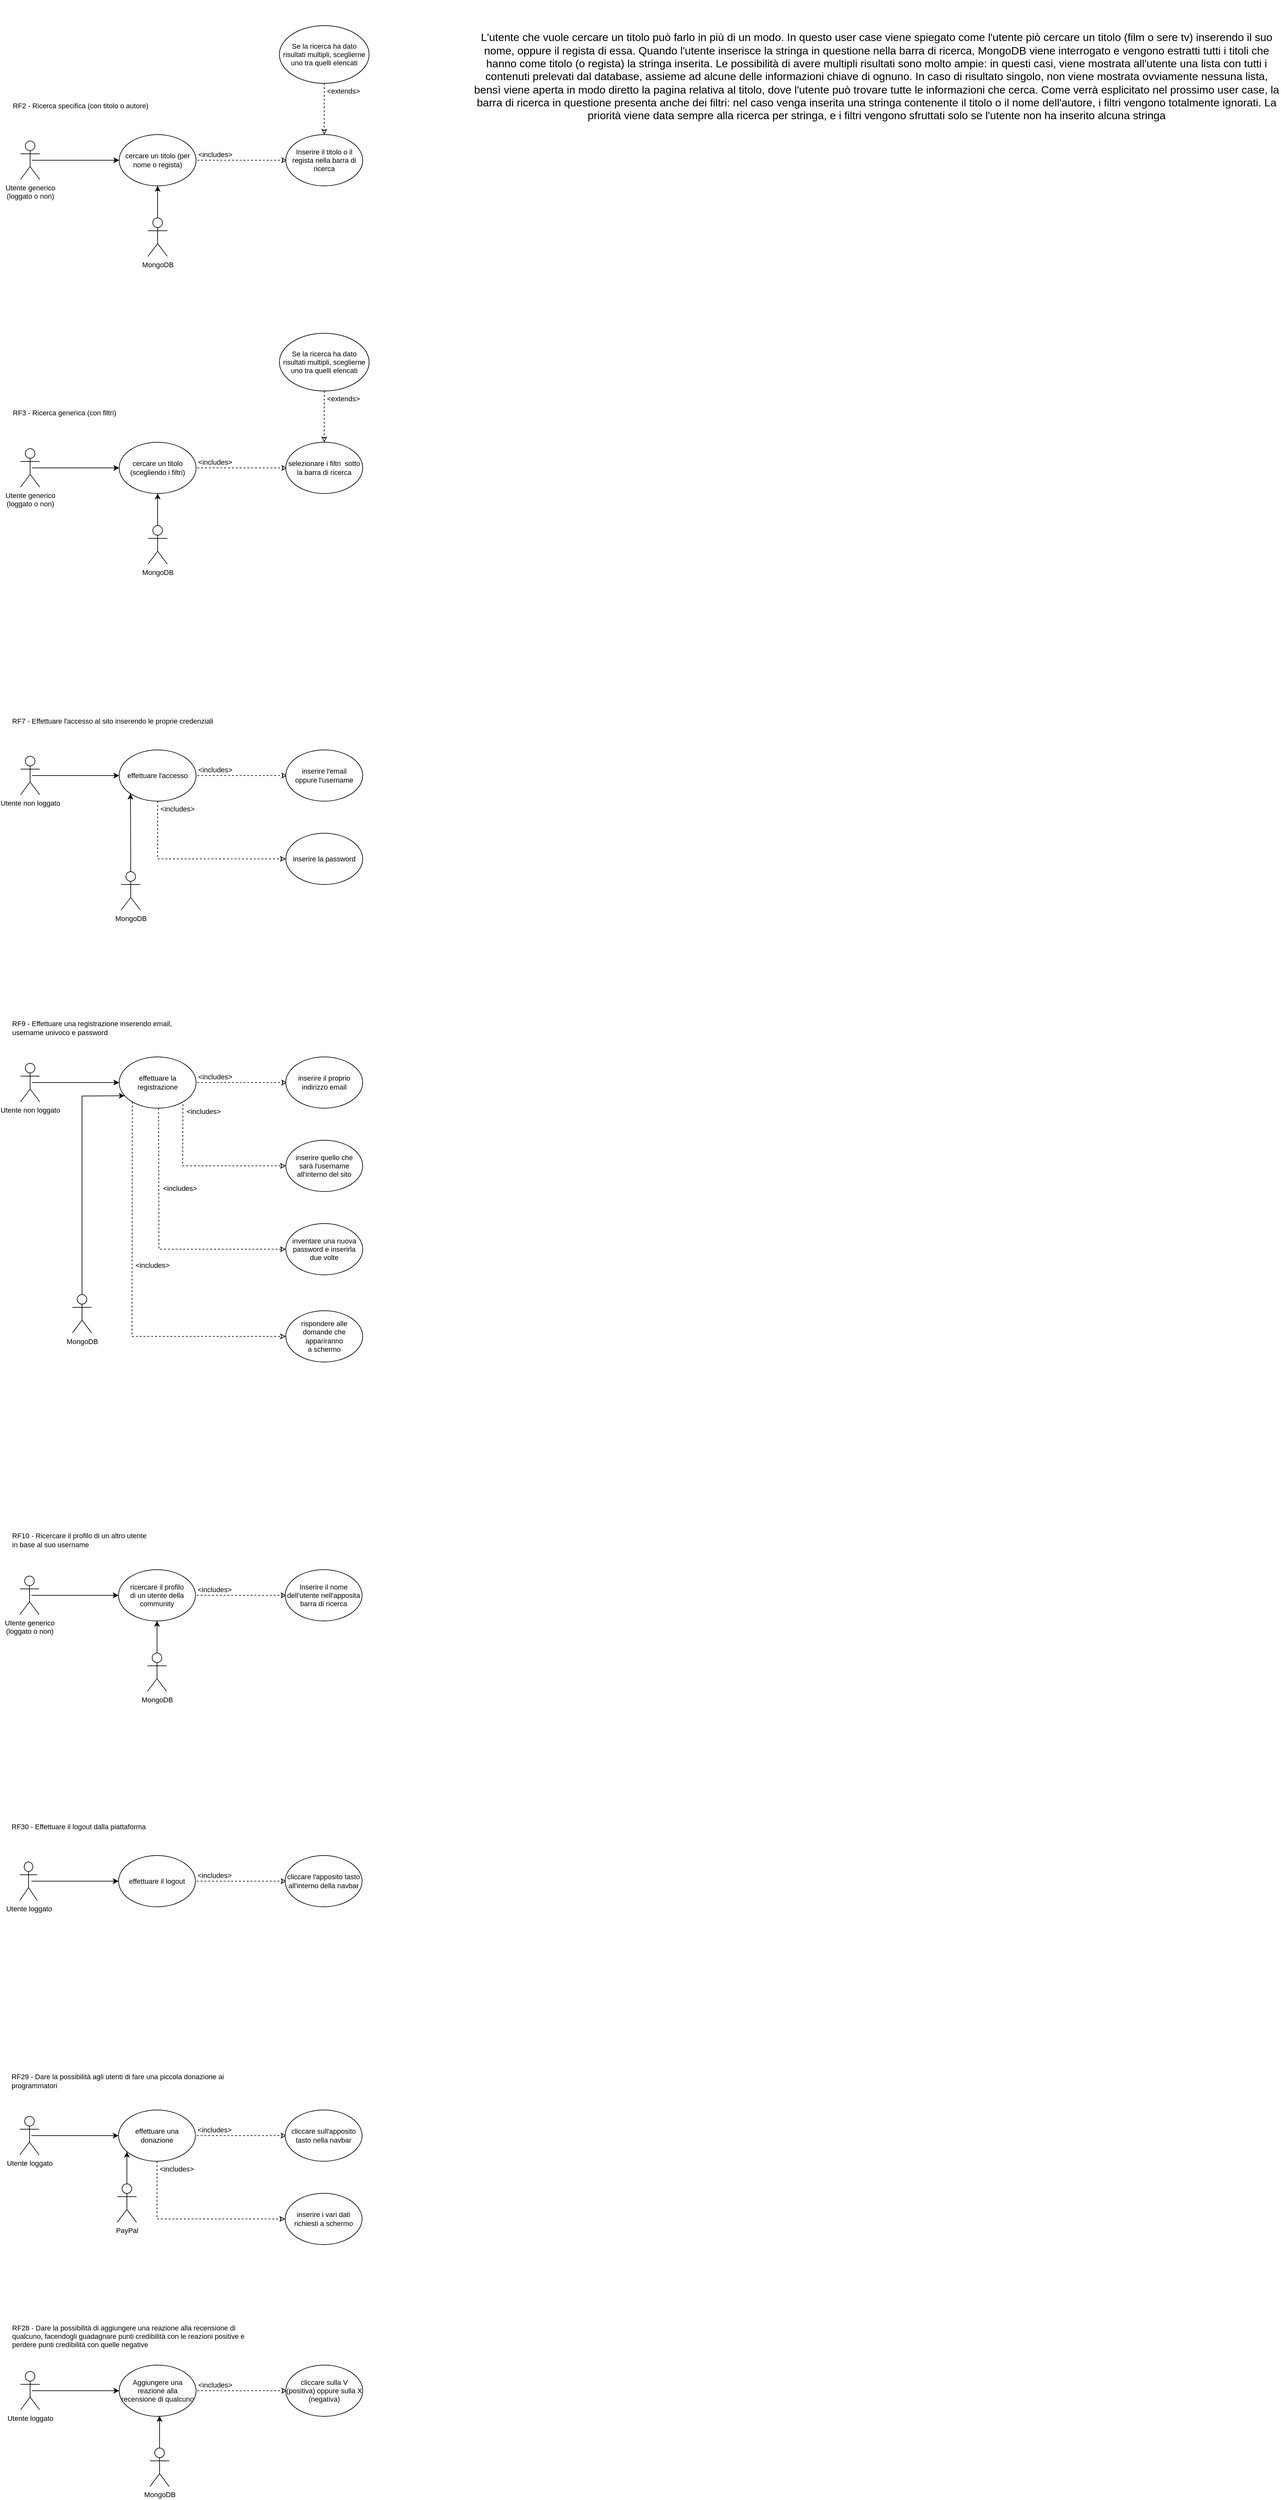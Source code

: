 <mxfile version="20.5.3" type="github">
  <diagram id="BzaeHkW2IxcMUpIrxkIE" name="Pagina-1">
    <mxGraphModel dx="3393" dy="1474" grid="1" gridSize="10" guides="1" tooltips="1" connect="1" arrows="1" fold="1" page="1" pageScale="1" pageWidth="827" pageHeight="1169" math="0" shadow="0">
      <root>
        <mxCell id="0" />
        <mxCell id="1" parent="0" />
        <mxCell id="rFBbNZWab7Lw2liJQ4J3-1" value="Utente generico&lt;br&gt;(loggato o non)" style="shape=umlActor;verticalLabelPosition=bottom;verticalAlign=top;html=1;outlineConnect=0;fontSize=11;" parent="1" vertex="1">
          <mxGeometry x="-666" y="280" width="30" height="60" as="geometry" />
        </mxCell>
        <mxCell id="rFBbNZWab7Lw2liJQ4J3-2" value="RF2 - Ricerca specifica (con titolo o autore)" style="text;html=1;strokeColor=none;fillColor=none;align=left;verticalAlign=middle;whiteSpace=wrap;rounded=0;fontSize=11;" parent="1" vertex="1">
          <mxGeometry x="-680" y="210" width="280" height="30" as="geometry" />
        </mxCell>
        <mxCell id="rFBbNZWab7Lw2liJQ4J3-3" value="cercare un titolo (per nome o regista)" style="ellipse;whiteSpace=wrap;html=1;fontSize=11;" parent="1" vertex="1">
          <mxGeometry x="-512" y="270" width="120" height="80" as="geometry" />
        </mxCell>
        <mxCell id="rFBbNZWab7Lw2liJQ4J3-4" value="" style="endArrow=classic;dashed=1;html=1;rounded=0;fontSize=11;endFill=0;exitX=0.5;exitY=0.5;exitDx=0;exitDy=0;exitPerimeter=0;" parent="1" edge="1">
          <mxGeometry width="50" height="50" relative="1" as="geometry">
            <mxPoint x="-390" y="310" as="sourcePoint" />
            <mxPoint x="-250" y="310" as="targetPoint" />
          </mxGeometry>
        </mxCell>
        <mxCell id="rFBbNZWab7Lw2liJQ4J3-5" value="" style="endArrow=classic;html=1;rounded=0;fontSize=11;entryX=0;entryY=0.5;entryDx=0;entryDy=0;" parent="1" target="rFBbNZWab7Lw2liJQ4J3-3" edge="1">
          <mxGeometry width="50" height="50" relative="1" as="geometry">
            <mxPoint x="-648" y="310" as="sourcePoint" />
            <mxPoint x="-528" y="310" as="targetPoint" />
          </mxGeometry>
        </mxCell>
        <mxCell id="rFBbNZWab7Lw2liJQ4J3-6" value="&amp;lt;includes&amp;gt;" style="text;html=1;strokeColor=none;fillColor=none;align=center;verticalAlign=middle;whiteSpace=wrap;rounded=0;fontSize=11;" parent="1" vertex="1">
          <mxGeometry x="-392" y="286" width="60" height="30" as="geometry" />
        </mxCell>
        <mxCell id="rFBbNZWab7Lw2liJQ4J3-7" value="Inserire il titolo o il regista nella barra di ricerca" style="ellipse;whiteSpace=wrap;html=1;fontSize=11;" parent="1" vertex="1">
          <mxGeometry x="-252" y="270" width="120" height="80" as="geometry" />
        </mxCell>
        <mxCell id="rFBbNZWab7Lw2liJQ4J3-8" value="Utente generico&lt;br&gt;(loggato o non)" style="shape=umlActor;verticalLabelPosition=bottom;verticalAlign=top;html=1;outlineConnect=0;fontSize=11;" parent="1" vertex="1">
          <mxGeometry x="-666" y="760" width="30" height="60" as="geometry" />
        </mxCell>
        <mxCell id="rFBbNZWab7Lw2liJQ4J3-9" value="RF3 - Ricerca generica (con filtri)" style="text;html=1;strokeColor=none;fillColor=none;align=left;verticalAlign=middle;whiteSpace=wrap;rounded=0;fontSize=11;" parent="1" vertex="1">
          <mxGeometry x="-680" y="689" width="280" height="30" as="geometry" />
        </mxCell>
        <mxCell id="rFBbNZWab7Lw2liJQ4J3-10" value="cercare un titolo&lt;br&gt;(scegliendo i filtri)" style="ellipse;whiteSpace=wrap;html=1;fontSize=11;" parent="1" vertex="1">
          <mxGeometry x="-512" y="750" width="120" height="80" as="geometry" />
        </mxCell>
        <mxCell id="rFBbNZWab7Lw2liJQ4J3-11" value="" style="endArrow=classic;dashed=1;html=1;rounded=0;fontSize=11;endFill=0;exitX=0.5;exitY=0.5;exitDx=0;exitDy=0;exitPerimeter=0;" parent="1" edge="1">
          <mxGeometry width="50" height="50" relative="1" as="geometry">
            <mxPoint x="-390" y="790" as="sourcePoint" />
            <mxPoint x="-250" y="790" as="targetPoint" />
          </mxGeometry>
        </mxCell>
        <mxCell id="rFBbNZWab7Lw2liJQ4J3-12" value="" style="endArrow=classic;html=1;rounded=0;fontSize=11;entryX=0;entryY=0.5;entryDx=0;entryDy=0;" parent="1" target="rFBbNZWab7Lw2liJQ4J3-10" edge="1">
          <mxGeometry width="50" height="50" relative="1" as="geometry">
            <mxPoint x="-648" y="790" as="sourcePoint" />
            <mxPoint x="-528" y="790" as="targetPoint" />
          </mxGeometry>
        </mxCell>
        <mxCell id="rFBbNZWab7Lw2liJQ4J3-13" value="&amp;lt;includes&amp;gt;" style="text;html=1;strokeColor=none;fillColor=none;align=center;verticalAlign=middle;whiteSpace=wrap;rounded=0;fontSize=11;" parent="1" vertex="1">
          <mxGeometry x="-392" y="766" width="60" height="30" as="geometry" />
        </mxCell>
        <mxCell id="rFBbNZWab7Lw2liJQ4J3-14" value="selezionare i filtri&amp;nbsp; sotto la barra di ricerca" style="ellipse;whiteSpace=wrap;html=1;fontSize=11;" parent="1" vertex="1">
          <mxGeometry x="-252" y="750" width="120" height="80" as="geometry" />
        </mxCell>
        <mxCell id="rFBbNZWab7Lw2liJQ4J3-15" value="" style="endArrow=classic;dashed=1;html=1;rounded=0;fontSize=11;endFill=0;entryX=0.5;entryY=0;entryDx=0;entryDy=0;" parent="1" target="rFBbNZWab7Lw2liJQ4J3-7" edge="1">
          <mxGeometry width="50" height="50" relative="1" as="geometry">
            <mxPoint x="-192" y="190" as="sourcePoint" />
            <mxPoint x="-112" y="180" as="targetPoint" />
          </mxGeometry>
        </mxCell>
        <mxCell id="rFBbNZWab7Lw2liJQ4J3-16" value="&amp;lt;extends&amp;gt;" style="text;html=1;strokeColor=none;fillColor=none;align=center;verticalAlign=middle;whiteSpace=wrap;rounded=0;fontSize=11;" parent="1" vertex="1">
          <mxGeometry x="-192" y="187" width="60" height="30" as="geometry" />
        </mxCell>
        <mxCell id="rFBbNZWab7Lw2liJQ4J3-17" value="Se la ricerca ha dato risultati multipli, sceglierne&lt;br&gt;uno tra quelli elencati" style="ellipse;whiteSpace=wrap;html=1;fontSize=11;" parent="1" vertex="1">
          <mxGeometry x="-262" y="100" width="140" height="90" as="geometry" />
        </mxCell>
        <mxCell id="rFBbNZWab7Lw2liJQ4J3-18" value="" style="endArrow=classic;dashed=1;html=1;rounded=0;fontSize=11;endFill=0;" parent="1" edge="1">
          <mxGeometry width="50" height="50" relative="1" as="geometry">
            <mxPoint x="-192" y="670" as="sourcePoint" />
            <mxPoint x="-192" y="750" as="targetPoint" />
          </mxGeometry>
        </mxCell>
        <mxCell id="rFBbNZWab7Lw2liJQ4J3-19" value="&amp;lt;extends&amp;gt;" style="text;html=1;strokeColor=none;fillColor=none;align=center;verticalAlign=middle;whiteSpace=wrap;rounded=0;fontSize=11;" parent="1" vertex="1">
          <mxGeometry x="-192" y="667" width="60" height="30" as="geometry" />
        </mxCell>
        <mxCell id="rFBbNZWab7Lw2liJQ4J3-20" value="Se la ricerca ha dato risultati multipli, sceglierne&lt;br&gt;uno tra quelli elencati" style="ellipse;whiteSpace=wrap;html=1;fontSize=11;" parent="1" vertex="1">
          <mxGeometry x="-262" y="580" width="140" height="90" as="geometry" />
        </mxCell>
        <mxCell id="uzrmkmoLNCfaZ5QYGX5--1" value="Utente non loggato" style="shape=umlActor;verticalLabelPosition=bottom;verticalAlign=top;html=1;outlineConnect=0;fontSize=11;" parent="1" vertex="1">
          <mxGeometry x="-666" y="1240" width="30" height="60" as="geometry" />
        </mxCell>
        <mxCell id="uzrmkmoLNCfaZ5QYGX5--2" value="RF7 - Effettuare l&#39;accesso al sito inserendo le proprie credenziali" style="text;html=1;strokeColor=none;fillColor=none;align=left;verticalAlign=middle;whiteSpace=wrap;rounded=0;fontSize=11;" parent="1" vertex="1">
          <mxGeometry x="-681" y="1170" width="381" height="30" as="geometry" />
        </mxCell>
        <mxCell id="uzrmkmoLNCfaZ5QYGX5--3" value="effettuare l&#39;accesso" style="ellipse;whiteSpace=wrap;html=1;fontSize=11;" parent="1" vertex="1">
          <mxGeometry x="-512" y="1230" width="120" height="80" as="geometry" />
        </mxCell>
        <mxCell id="uzrmkmoLNCfaZ5QYGX5--4" value="" style="endArrow=classic;dashed=1;html=1;rounded=0;fontSize=11;endFill=0;exitX=0.5;exitY=0.5;exitDx=0;exitDy=0;exitPerimeter=0;" parent="1" edge="1">
          <mxGeometry width="50" height="50" relative="1" as="geometry">
            <mxPoint x="-390" y="1270.0" as="sourcePoint" />
            <mxPoint x="-250" y="1270.0" as="targetPoint" />
          </mxGeometry>
        </mxCell>
        <mxCell id="uzrmkmoLNCfaZ5QYGX5--5" value="" style="endArrow=classic;html=1;rounded=0;fontSize=11;entryX=0;entryY=0.5;entryDx=0;entryDy=0;" parent="1" target="uzrmkmoLNCfaZ5QYGX5--3" edge="1">
          <mxGeometry width="50" height="50" relative="1" as="geometry">
            <mxPoint x="-648" y="1270.0" as="sourcePoint" />
            <mxPoint x="-528" y="1270" as="targetPoint" />
          </mxGeometry>
        </mxCell>
        <mxCell id="uzrmkmoLNCfaZ5QYGX5--6" value="&amp;lt;includes&amp;gt;" style="text;html=1;strokeColor=none;fillColor=none;align=center;verticalAlign=middle;whiteSpace=wrap;rounded=0;fontSize=11;" parent="1" vertex="1">
          <mxGeometry x="-392" y="1246" width="60" height="30" as="geometry" />
        </mxCell>
        <mxCell id="uzrmkmoLNCfaZ5QYGX5--7" value="inserire l&#39;email&lt;br&gt;oppure l&#39;username" style="ellipse;whiteSpace=wrap;html=1;fontSize=11;" parent="1" vertex="1">
          <mxGeometry x="-252" y="1230" width="120" height="80" as="geometry" />
        </mxCell>
        <mxCell id="uzrmkmoLNCfaZ5QYGX5--11" value="" style="endArrow=classic;dashed=1;html=1;rounded=0;fontSize=11;endFill=0;exitX=0.5;exitY=1;exitDx=0;exitDy=0;entryX=0;entryY=0.5;entryDx=0;entryDy=0;" parent="1" source="uzrmkmoLNCfaZ5QYGX5--3" target="uzrmkmoLNCfaZ5QYGX5--13" edge="1">
          <mxGeometry width="50" height="50" relative="1" as="geometry">
            <mxPoint x="-420" y="1364.0" as="sourcePoint" />
            <mxPoint x="-280" y="1364.0" as="targetPoint" />
            <Array as="points">
              <mxPoint x="-452" y="1400" />
            </Array>
          </mxGeometry>
        </mxCell>
        <mxCell id="uzrmkmoLNCfaZ5QYGX5--12" value="&amp;lt;includes&amp;gt;" style="text;html=1;strokeColor=none;fillColor=none;align=center;verticalAlign=middle;whiteSpace=wrap;rounded=0;fontSize=11;" parent="1" vertex="1">
          <mxGeometry x="-451" y="1307" width="60" height="30" as="geometry" />
        </mxCell>
        <mxCell id="uzrmkmoLNCfaZ5QYGX5--13" value="inserire la password" style="ellipse;whiteSpace=wrap;html=1;fontSize=11;" parent="1" vertex="1">
          <mxGeometry x="-252" y="1360" width="120" height="80" as="geometry" />
        </mxCell>
        <mxCell id="uzrmkmoLNCfaZ5QYGX5--15" value="Utente non loggato" style="shape=umlActor;verticalLabelPosition=bottom;verticalAlign=top;html=1;outlineConnect=0;fontSize=11;" parent="1" vertex="1">
          <mxGeometry x="-666" y="1719" width="30" height="60" as="geometry" />
        </mxCell>
        <mxCell id="uzrmkmoLNCfaZ5QYGX5--16" value="RF9 - Effettuare una registrazione inserendo email, username univoco e password" style="text;html=1;strokeColor=none;fillColor=none;align=left;verticalAlign=middle;whiteSpace=wrap;rounded=0;fontSize=11;" parent="1" vertex="1">
          <mxGeometry x="-681" y="1649" width="272" height="30" as="geometry" />
        </mxCell>
        <mxCell id="uzrmkmoLNCfaZ5QYGX5--17" value="effettuare la registrazione" style="ellipse;whiteSpace=wrap;html=1;fontSize=11;" parent="1" vertex="1">
          <mxGeometry x="-512" y="1709" width="120" height="80" as="geometry" />
        </mxCell>
        <mxCell id="uzrmkmoLNCfaZ5QYGX5--18" value="" style="endArrow=classic;dashed=1;html=1;rounded=0;fontSize=11;endFill=0;exitX=0.5;exitY=0.5;exitDx=0;exitDy=0;exitPerimeter=0;" parent="1" edge="1">
          <mxGeometry width="50" height="50" relative="1" as="geometry">
            <mxPoint x="-390" y="1749.0" as="sourcePoint" />
            <mxPoint x="-250" y="1749.0" as="targetPoint" />
          </mxGeometry>
        </mxCell>
        <mxCell id="uzrmkmoLNCfaZ5QYGX5--19" value="" style="endArrow=classic;html=1;rounded=0;fontSize=11;entryX=0;entryY=0.5;entryDx=0;entryDy=0;" parent="1" target="uzrmkmoLNCfaZ5QYGX5--17" edge="1">
          <mxGeometry width="50" height="50" relative="1" as="geometry">
            <mxPoint x="-648.0" y="1749.0" as="sourcePoint" />
            <mxPoint x="-528" y="1749" as="targetPoint" />
          </mxGeometry>
        </mxCell>
        <mxCell id="uzrmkmoLNCfaZ5QYGX5--20" value="&amp;lt;includes&amp;gt;" style="text;html=1;strokeColor=none;fillColor=none;align=center;verticalAlign=middle;whiteSpace=wrap;rounded=0;fontSize=11;" parent="1" vertex="1">
          <mxGeometry x="-392" y="1725" width="60" height="30" as="geometry" />
        </mxCell>
        <mxCell id="uzrmkmoLNCfaZ5QYGX5--21" value="inserire il proprio&lt;br&gt;indirizzo email" style="ellipse;whiteSpace=wrap;html=1;fontSize=11;" parent="1" vertex="1">
          <mxGeometry x="-252" y="1709" width="120" height="80" as="geometry" />
        </mxCell>
        <mxCell id="uzrmkmoLNCfaZ5QYGX5--22" value="" style="endArrow=classic;dashed=1;html=1;rounded=0;fontSize=11;endFill=0;exitX=0.829;exitY=0.921;exitDx=0;exitDy=0;entryX=0;entryY=0.5;entryDx=0;entryDy=0;exitPerimeter=0;" parent="1" source="uzrmkmoLNCfaZ5QYGX5--17" target="uzrmkmoLNCfaZ5QYGX5--24" edge="1">
          <mxGeometry width="50" height="50" relative="1" as="geometry">
            <mxPoint x="-420" y="1843.0" as="sourcePoint" />
            <mxPoint x="-280" y="1843.0" as="targetPoint" />
            <Array as="points">
              <mxPoint x="-413" y="1879" />
            </Array>
          </mxGeometry>
        </mxCell>
        <mxCell id="uzrmkmoLNCfaZ5QYGX5--23" value="&amp;lt;includes&amp;gt;" style="text;html=1;strokeColor=none;fillColor=none;align=center;verticalAlign=middle;whiteSpace=wrap;rounded=0;fontSize=11;" parent="1" vertex="1">
          <mxGeometry x="-410" y="1779" width="60" height="30" as="geometry" />
        </mxCell>
        <mxCell id="uzrmkmoLNCfaZ5QYGX5--24" value="inserire quello che&lt;br&gt;sarà l&#39;username&lt;br&gt;all&#39;interno del sito" style="ellipse;whiteSpace=wrap;html=1;fontSize=11;" parent="1" vertex="1">
          <mxGeometry x="-252" y="1839" width="120" height="80" as="geometry" />
        </mxCell>
        <mxCell id="uzrmkmoLNCfaZ5QYGX5--26" value="" style="endArrow=classic;dashed=1;html=1;rounded=0;fontSize=11;endFill=0;exitX=0.829;exitY=0.921;exitDx=0;exitDy=0;exitPerimeter=0;entryX=0;entryY=0.5;entryDx=0;entryDy=0;" parent="1" target="uzrmkmoLNCfaZ5QYGX5--28" edge="1">
          <mxGeometry width="50" height="50" relative="1" as="geometry">
            <mxPoint x="-450.52" y="1789.0" as="sourcePoint" />
            <mxPoint x="-252" y="2025" as="targetPoint" />
            <Array as="points">
              <mxPoint x="-450" y="2009" />
            </Array>
          </mxGeometry>
        </mxCell>
        <mxCell id="uzrmkmoLNCfaZ5QYGX5--27" value="&amp;lt;includes&amp;gt;" style="text;html=1;strokeColor=none;fillColor=none;align=center;verticalAlign=middle;whiteSpace=wrap;rounded=0;fontSize=11;" parent="1" vertex="1">
          <mxGeometry x="-447" y="1899" width="60" height="30" as="geometry" />
        </mxCell>
        <mxCell id="uzrmkmoLNCfaZ5QYGX5--28" value="inventare una nuova&lt;br&gt;password e inserirla&lt;br&gt;due volte" style="ellipse;whiteSpace=wrap;html=1;fontSize=11;" parent="1" vertex="1">
          <mxGeometry x="-252" y="1969" width="120" height="80" as="geometry" />
        </mxCell>
        <mxCell id="uzrmkmoLNCfaZ5QYGX5--29" value="" style="endArrow=classic;dashed=1;html=1;rounded=0;fontSize=11;endFill=0;exitX=0.829;exitY=0.921;exitDx=0;exitDy=0;exitPerimeter=0;" parent="1" edge="1">
          <mxGeometry width="50" height="50" relative="1" as="geometry">
            <mxPoint x="-491.52" y="1779.0" as="sourcePoint" />
            <mxPoint x="-252" y="2145" as="targetPoint" />
            <Array as="points">
              <mxPoint x="-492" y="2145" />
            </Array>
          </mxGeometry>
        </mxCell>
        <mxCell id="uzrmkmoLNCfaZ5QYGX5--30" value="&amp;lt;includes&amp;gt;" style="text;html=1;strokeColor=none;fillColor=none;align=center;verticalAlign=middle;whiteSpace=wrap;rounded=0;fontSize=11;" parent="1" vertex="1">
          <mxGeometry x="-490" y="2019" width="60" height="30" as="geometry" />
        </mxCell>
        <mxCell id="uzrmkmoLNCfaZ5QYGX5--31" value="rispondere alle domande che appariranno&lt;br&gt;a schermo" style="ellipse;whiteSpace=wrap;html=1;fontSize=11;" parent="1" vertex="1">
          <mxGeometry x="-252" y="2105" width="120" height="80" as="geometry" />
        </mxCell>
        <mxCell id="uzrmkmoLNCfaZ5QYGX5--78" value="Utente generico&lt;br&gt;(loggato o non)" style="shape=umlActor;verticalLabelPosition=bottom;verticalAlign=top;html=1;outlineConnect=0;fontSize=11;" parent="1" vertex="1">
          <mxGeometry x="-667" y="2519" width="30" height="60" as="geometry" />
        </mxCell>
        <mxCell id="uzrmkmoLNCfaZ5QYGX5--79" value="RF10 - Ricercare il profilo di un altro utente&lt;br&gt;in base al suo username" style="text;html=1;strokeColor=none;fillColor=none;align=left;verticalAlign=middle;whiteSpace=wrap;rounded=0;fontSize=11;" parent="1" vertex="1">
          <mxGeometry x="-681" y="2448" width="280" height="30" as="geometry" />
        </mxCell>
        <mxCell id="uzrmkmoLNCfaZ5QYGX5--80" value="ricercare il profilo&lt;br&gt;di un utente della&lt;br&gt;community" style="ellipse;whiteSpace=wrap;html=1;fontSize=11;" parent="1" vertex="1">
          <mxGeometry x="-513" y="2509" width="120" height="80" as="geometry" />
        </mxCell>
        <mxCell id="uzrmkmoLNCfaZ5QYGX5--81" value="" style="endArrow=classic;dashed=1;html=1;rounded=0;fontSize=11;endFill=0;exitX=0.5;exitY=0.5;exitDx=0;exitDy=0;exitPerimeter=0;" parent="1" edge="1">
          <mxGeometry width="50" height="50" relative="1" as="geometry">
            <mxPoint x="-391" y="2549" as="sourcePoint" />
            <mxPoint x="-251" y="2549" as="targetPoint" />
          </mxGeometry>
        </mxCell>
        <mxCell id="uzrmkmoLNCfaZ5QYGX5--82" value="" style="endArrow=classic;html=1;rounded=0;fontSize=11;entryX=0;entryY=0.5;entryDx=0;entryDy=0;" parent="1" target="uzrmkmoLNCfaZ5QYGX5--80" edge="1">
          <mxGeometry width="50" height="50" relative="1" as="geometry">
            <mxPoint x="-649" y="2549" as="sourcePoint" />
            <mxPoint x="-529" y="2549" as="targetPoint" />
          </mxGeometry>
        </mxCell>
        <mxCell id="uzrmkmoLNCfaZ5QYGX5--83" value="&amp;lt;includes&amp;gt;" style="text;html=1;strokeColor=none;fillColor=none;align=center;verticalAlign=middle;whiteSpace=wrap;rounded=0;fontSize=11;" parent="1" vertex="1">
          <mxGeometry x="-393" y="2525" width="60" height="30" as="geometry" />
        </mxCell>
        <mxCell id="uzrmkmoLNCfaZ5QYGX5--84" value="Inserire il nome&lt;br&gt;dell&#39;utente nell&#39;apposita barra di ricerca" style="ellipse;whiteSpace=wrap;html=1;fontSize=11;" parent="1" vertex="1">
          <mxGeometry x="-253" y="2509" width="120" height="80" as="geometry" />
        </mxCell>
        <mxCell id="C8PdjClwqBsb0L9fgQ4Y-1" value="Utente loggato" style="shape=umlActor;verticalLabelPosition=bottom;verticalAlign=top;html=1;outlineConnect=0;fontSize=11;" parent="1" vertex="1">
          <mxGeometry x="-667" y="2965" width="27" height="60" as="geometry" />
        </mxCell>
        <mxCell id="C8PdjClwqBsb0L9fgQ4Y-2" value="RF30 - Effettuare il logout dalla piattaforma" style="text;html=1;strokeColor=none;fillColor=none;align=left;verticalAlign=middle;whiteSpace=wrap;rounded=0;fontSize=11;" parent="1" vertex="1">
          <mxGeometry x="-682" y="2895" width="381" height="30" as="geometry" />
        </mxCell>
        <mxCell id="C8PdjClwqBsb0L9fgQ4Y-3" value="effettuare il logout" style="ellipse;whiteSpace=wrap;html=1;fontSize=11;" parent="1" vertex="1">
          <mxGeometry x="-513" y="2955" width="120" height="80" as="geometry" />
        </mxCell>
        <mxCell id="C8PdjClwqBsb0L9fgQ4Y-4" value="" style="endArrow=classic;dashed=1;html=1;rounded=0;fontSize=11;endFill=0;exitX=0.5;exitY=0.5;exitDx=0;exitDy=0;exitPerimeter=0;" parent="1" edge="1">
          <mxGeometry width="50" height="50" relative="1" as="geometry">
            <mxPoint x="-391" y="2995" as="sourcePoint" />
            <mxPoint x="-251" y="2995" as="targetPoint" />
          </mxGeometry>
        </mxCell>
        <mxCell id="C8PdjClwqBsb0L9fgQ4Y-5" value="" style="endArrow=classic;html=1;rounded=0;fontSize=11;entryX=0;entryY=0.5;entryDx=0;entryDy=0;" parent="1" target="C8PdjClwqBsb0L9fgQ4Y-3" edge="1">
          <mxGeometry width="50" height="50" relative="1" as="geometry">
            <mxPoint x="-649" y="2995" as="sourcePoint" />
            <mxPoint x="-529" y="2995" as="targetPoint" />
          </mxGeometry>
        </mxCell>
        <mxCell id="C8PdjClwqBsb0L9fgQ4Y-6" value="&amp;lt;includes&amp;gt;" style="text;html=1;strokeColor=none;fillColor=none;align=center;verticalAlign=middle;whiteSpace=wrap;rounded=0;fontSize=11;" parent="1" vertex="1">
          <mxGeometry x="-393" y="2971" width="60" height="30" as="geometry" />
        </mxCell>
        <mxCell id="C8PdjClwqBsb0L9fgQ4Y-7" value="cliccare l&#39;apposito tasto all&#39;interno della navbar" style="ellipse;whiteSpace=wrap;html=1;fontSize=11;" parent="1" vertex="1">
          <mxGeometry x="-253" y="2955" width="120" height="80" as="geometry" />
        </mxCell>
        <mxCell id="C8PdjClwqBsb0L9fgQ4Y-11" value="Utente loggato" style="shape=umlActor;verticalLabelPosition=bottom;verticalAlign=top;html=1;outlineConnect=0;fontSize=11;" parent="1" vertex="1">
          <mxGeometry x="-667" y="3362" width="30" height="60" as="geometry" />
        </mxCell>
        <mxCell id="C8PdjClwqBsb0L9fgQ4Y-12" value="RF29 - Dare la possibilità agli utenti di fare una piccola donazione ai programmatori" style="text;html=1;strokeColor=none;fillColor=none;align=left;verticalAlign=middle;whiteSpace=wrap;rounded=0;fontSize=11;" parent="1" vertex="1">
          <mxGeometry x="-682" y="3292" width="381" height="30" as="geometry" />
        </mxCell>
        <mxCell id="C8PdjClwqBsb0L9fgQ4Y-13" value="effettuare una donazione" style="ellipse;whiteSpace=wrap;html=1;fontSize=11;" parent="1" vertex="1">
          <mxGeometry x="-513" y="3352" width="120" height="80" as="geometry" />
        </mxCell>
        <mxCell id="C8PdjClwqBsb0L9fgQ4Y-14" value="" style="endArrow=classic;dashed=1;html=1;rounded=0;fontSize=11;endFill=0;exitX=0.5;exitY=0.5;exitDx=0;exitDy=0;exitPerimeter=0;" parent="1" edge="1">
          <mxGeometry width="50" height="50" relative="1" as="geometry">
            <mxPoint x="-391" y="3392" as="sourcePoint" />
            <mxPoint x="-251" y="3392" as="targetPoint" />
          </mxGeometry>
        </mxCell>
        <mxCell id="C8PdjClwqBsb0L9fgQ4Y-15" value="" style="endArrow=classic;html=1;rounded=0;fontSize=11;entryX=0;entryY=0.5;entryDx=0;entryDy=0;" parent="1" target="C8PdjClwqBsb0L9fgQ4Y-13" edge="1">
          <mxGeometry width="50" height="50" relative="1" as="geometry">
            <mxPoint x="-649" y="3392" as="sourcePoint" />
            <mxPoint x="-529" y="3392" as="targetPoint" />
          </mxGeometry>
        </mxCell>
        <mxCell id="C8PdjClwqBsb0L9fgQ4Y-16" value="&amp;lt;includes&amp;gt;" style="text;html=1;strokeColor=none;fillColor=none;align=center;verticalAlign=middle;whiteSpace=wrap;rounded=0;fontSize=11;" parent="1" vertex="1">
          <mxGeometry x="-393" y="3368" width="60" height="30" as="geometry" />
        </mxCell>
        <mxCell id="C8PdjClwqBsb0L9fgQ4Y-17" value="cliccare sull&#39;apposito tasto nella navbar" style="ellipse;whiteSpace=wrap;html=1;fontSize=11;" parent="1" vertex="1">
          <mxGeometry x="-253" y="3352" width="120" height="80" as="geometry" />
        </mxCell>
        <mxCell id="C8PdjClwqBsb0L9fgQ4Y-18" value="" style="endArrow=classic;dashed=1;html=1;rounded=0;fontSize=11;endFill=0;exitX=0.5;exitY=1;exitDx=0;exitDy=0;entryX=0;entryY=0.5;entryDx=0;entryDy=0;" parent="1" source="C8PdjClwqBsb0L9fgQ4Y-13" target="C8PdjClwqBsb0L9fgQ4Y-20" edge="1">
          <mxGeometry width="50" height="50" relative="1" as="geometry">
            <mxPoint x="-421" y="3486" as="sourcePoint" />
            <mxPoint x="-281" y="3486" as="targetPoint" />
            <Array as="points">
              <mxPoint x="-453" y="3522" />
            </Array>
          </mxGeometry>
        </mxCell>
        <mxCell id="C8PdjClwqBsb0L9fgQ4Y-19" value="&amp;lt;includes&amp;gt;" style="text;html=1;strokeColor=none;fillColor=none;align=center;verticalAlign=middle;whiteSpace=wrap;rounded=0;fontSize=11;" parent="1" vertex="1">
          <mxGeometry x="-452" y="3429" width="60" height="30" as="geometry" />
        </mxCell>
        <mxCell id="C8PdjClwqBsb0L9fgQ4Y-20" value="inserire i vari dati richiesti a schermo" style="ellipse;whiteSpace=wrap;html=1;fontSize=11;" parent="1" vertex="1">
          <mxGeometry x="-253" y="3482" width="120" height="80" as="geometry" />
        </mxCell>
        <mxCell id="C8PdjClwqBsb0L9fgQ4Y-21" value="Utente loggato" style="shape=umlActor;verticalLabelPosition=bottom;verticalAlign=top;html=1;outlineConnect=0;fontSize=11;" parent="1" vertex="1">
          <mxGeometry x="-666" y="3760" width="30" height="60" as="geometry" />
        </mxCell>
        <mxCell id="C8PdjClwqBsb0L9fgQ4Y-22" value="RF28 - Dare la possibilità di aggiungere una reazione alla recensione di qualcuno, facendogli guadagnare punti credibilità con le reazioni positive e perdere punti credibilità con quelle negative" style="text;html=1;strokeColor=none;fillColor=none;align=left;verticalAlign=middle;whiteSpace=wrap;rounded=0;fontSize=11;" parent="1" vertex="1">
          <mxGeometry x="-681" y="3690" width="381" height="30" as="geometry" />
        </mxCell>
        <mxCell id="C8PdjClwqBsb0L9fgQ4Y-23" value="Aggiungere una reazione alla recensione di qualcuno" style="ellipse;whiteSpace=wrap;html=1;fontSize=11;" parent="1" vertex="1">
          <mxGeometry x="-512" y="3750" width="120" height="80" as="geometry" />
        </mxCell>
        <mxCell id="C8PdjClwqBsb0L9fgQ4Y-24" value="" style="endArrow=classic;dashed=1;html=1;rounded=0;fontSize=11;endFill=0;exitX=0.5;exitY=0.5;exitDx=0;exitDy=0;exitPerimeter=0;" parent="1" edge="1">
          <mxGeometry width="50" height="50" relative="1" as="geometry">
            <mxPoint x="-390" y="3790" as="sourcePoint" />
            <mxPoint x="-250" y="3790" as="targetPoint" />
          </mxGeometry>
        </mxCell>
        <mxCell id="C8PdjClwqBsb0L9fgQ4Y-25" value="" style="endArrow=classic;html=1;rounded=0;fontSize=11;entryX=0;entryY=0.5;entryDx=0;entryDy=0;" parent="1" target="C8PdjClwqBsb0L9fgQ4Y-23" edge="1">
          <mxGeometry width="50" height="50" relative="1" as="geometry">
            <mxPoint x="-648" y="3790" as="sourcePoint" />
            <mxPoint x="-528" y="3790" as="targetPoint" />
          </mxGeometry>
        </mxCell>
        <mxCell id="C8PdjClwqBsb0L9fgQ4Y-26" value="&amp;lt;includes&amp;gt;" style="text;html=1;strokeColor=none;fillColor=none;align=center;verticalAlign=middle;whiteSpace=wrap;rounded=0;fontSize=11;" parent="1" vertex="1">
          <mxGeometry x="-392" y="3766" width="60" height="30" as="geometry" />
        </mxCell>
        <mxCell id="C8PdjClwqBsb0L9fgQ4Y-27" value="cliccare sulla V (positiva) oppure sulla X (negativa)" style="ellipse;whiteSpace=wrap;html=1;fontSize=11;" parent="1" vertex="1">
          <mxGeometry x="-252" y="3750" width="120" height="80" as="geometry" />
        </mxCell>
        <mxCell id="C8PdjClwqBsb0L9fgQ4Y-31" value="MongoDB" style="shape=umlActor;verticalLabelPosition=bottom;verticalAlign=top;html=1;outlineConnect=0;fontSize=11;" parent="1" vertex="1">
          <mxGeometry x="-467" y="400" width="30" height="60" as="geometry" />
        </mxCell>
        <mxCell id="C8PdjClwqBsb0L9fgQ4Y-32" value="" style="endArrow=classic;html=1;rounded=0;fontSize=11;entryX=0.5;entryY=1;entryDx=0;entryDy=0;exitX=0.5;exitY=0;exitDx=0;exitDy=0;exitPerimeter=0;" parent="1" source="C8PdjClwqBsb0L9fgQ4Y-31" target="rFBbNZWab7Lw2liJQ4J3-3" edge="1">
          <mxGeometry width="50" height="50" relative="1" as="geometry">
            <mxPoint x="-478" y="440" as="sourcePoint" />
            <mxPoint x="-620" y="440" as="targetPoint" />
          </mxGeometry>
        </mxCell>
        <mxCell id="C8PdjClwqBsb0L9fgQ4Y-35" value="MongoDB" style="shape=umlActor;verticalLabelPosition=bottom;verticalAlign=top;html=1;outlineConnect=0;fontSize=11;" parent="1" vertex="1">
          <mxGeometry x="-467" y="880" width="30" height="60" as="geometry" />
        </mxCell>
        <mxCell id="C8PdjClwqBsb0L9fgQ4Y-36" value="" style="endArrow=classic;html=1;rounded=0;fontSize=11;entryX=0.5;entryY=1;entryDx=0;entryDy=0;exitX=0.5;exitY=0;exitDx=0;exitDy=0;exitPerimeter=0;" parent="1" source="C8PdjClwqBsb0L9fgQ4Y-35" edge="1">
          <mxGeometry width="50" height="50" relative="1" as="geometry">
            <mxPoint x="-478" y="920" as="sourcePoint" />
            <mxPoint x="-452" y="830.0" as="targetPoint" />
          </mxGeometry>
        </mxCell>
        <mxCell id="C8PdjClwqBsb0L9fgQ4Y-37" value="MongoDB" style="shape=umlActor;verticalLabelPosition=bottom;verticalAlign=top;html=1;outlineConnect=0;fontSize=11;" parent="1" vertex="1">
          <mxGeometry x="-509" y="1420" width="30" height="60" as="geometry" />
        </mxCell>
        <mxCell id="C8PdjClwqBsb0L9fgQ4Y-38" value="" style="endArrow=classic;html=1;rounded=0;fontSize=11;entryX=0;entryY=1;entryDx=0;entryDy=0;exitX=0.5;exitY=0;exitDx=0;exitDy=0;exitPerimeter=0;" parent="1" source="C8PdjClwqBsb0L9fgQ4Y-37" target="uzrmkmoLNCfaZ5QYGX5--3" edge="1">
          <mxGeometry width="50" height="50" relative="1" as="geometry">
            <mxPoint x="-519" y="1478" as="sourcePoint" />
            <mxPoint x="-493" y="1388" as="targetPoint" />
          </mxGeometry>
        </mxCell>
        <mxCell id="C8PdjClwqBsb0L9fgQ4Y-40" value="MongoDB" style="shape=umlActor;verticalLabelPosition=bottom;verticalAlign=top;html=1;outlineConnect=0;fontSize=11;" parent="1" vertex="1">
          <mxGeometry x="-585" y="2079.72" width="30" height="60" as="geometry" />
        </mxCell>
        <mxCell id="C8PdjClwqBsb0L9fgQ4Y-41" value="" style="endArrow=classic;html=1;rounded=0;fontSize=11;entryX=0.062;entryY=0.758;entryDx=0;entryDy=0;entryPerimeter=0;" parent="1" edge="1">
          <mxGeometry width="50" height="50" relative="1" as="geometry">
            <mxPoint x="-570" y="2080" as="sourcePoint" />
            <mxPoint x="-503.56" y="1769.64" as="targetPoint" />
            <Array as="points">
              <mxPoint x="-570" y="1770" />
            </Array>
          </mxGeometry>
        </mxCell>
        <mxCell id="C8PdjClwqBsb0L9fgQ4Y-42" value="MongoDB" style="shape=umlActor;verticalLabelPosition=bottom;verticalAlign=top;html=1;outlineConnect=0;fontSize=11;" parent="1" vertex="1">
          <mxGeometry x="-468" y="2639" width="30" height="60" as="geometry" />
        </mxCell>
        <mxCell id="C8PdjClwqBsb0L9fgQ4Y-43" value="" style="endArrow=classic;html=1;rounded=0;fontSize=11;entryX=0.5;entryY=1;entryDx=0;entryDy=0;exitX=0.5;exitY=0;exitDx=0;exitDy=0;exitPerimeter=0;" parent="1" source="C8PdjClwqBsb0L9fgQ4Y-42" edge="1">
          <mxGeometry width="50" height="50" relative="1" as="geometry">
            <mxPoint x="-479" y="2679" as="sourcePoint" />
            <mxPoint x="-453" y="2589" as="targetPoint" />
          </mxGeometry>
        </mxCell>
        <mxCell id="C8PdjClwqBsb0L9fgQ4Y-44" value="PayPal" style="shape=umlActor;verticalLabelPosition=bottom;verticalAlign=top;html=1;outlineConnect=0;fontSize=11;" parent="1" vertex="1">
          <mxGeometry x="-515" y="3467.2" width="30" height="60" as="geometry" />
        </mxCell>
        <mxCell id="C8PdjClwqBsb0L9fgQ4Y-45" value="" style="endArrow=classic;html=1;rounded=0;fontSize=11;entryX=0.5;entryY=1;entryDx=0;entryDy=0;exitX=0.5;exitY=0;exitDx=0;exitDy=0;exitPerimeter=0;" parent="1" source="C8PdjClwqBsb0L9fgQ4Y-44" edge="1">
          <mxGeometry width="50" height="50" relative="1" as="geometry">
            <mxPoint x="-526" y="3507.2" as="sourcePoint" />
            <mxPoint x="-500" y="3417.2" as="targetPoint" />
          </mxGeometry>
        </mxCell>
        <mxCell id="C8PdjClwqBsb0L9fgQ4Y-46" value="MongoDB" style="shape=umlActor;verticalLabelPosition=bottom;verticalAlign=top;html=1;outlineConnect=0;fontSize=11;" parent="1" vertex="1">
          <mxGeometry x="-464" y="3879.41" width="30" height="60" as="geometry" />
        </mxCell>
        <mxCell id="C8PdjClwqBsb0L9fgQ4Y-47" value="" style="endArrow=classic;html=1;rounded=0;fontSize=11;entryX=0.5;entryY=1;entryDx=0;entryDy=0;exitX=0.5;exitY=0;exitDx=0;exitDy=0;exitPerimeter=0;" parent="1" source="C8PdjClwqBsb0L9fgQ4Y-46" edge="1">
          <mxGeometry width="50" height="50" relative="1" as="geometry">
            <mxPoint x="-475" y="3919.41" as="sourcePoint" />
            <mxPoint x="-449" y="3829.41" as="targetPoint" />
          </mxGeometry>
        </mxCell>
        <mxCell id="yS4P8URKVF7LsIZOaM0e-328" value="&lt;font style=&quot;&quot;&gt;&lt;font style=&quot;font-size: 17px;&quot;&gt;L&#39;utente che vuole cercare un titolo può farlo in più di un modo. In questo user case viene spiegato come l&#39;utente piò cercare un titolo (film o sere tv) inserendo il suo nome, oppure il regista di essa. Quando l&#39;utente inserisce la stringa in questione nella barra di ricerca, MongoDB viene interrogato e vengono estratti tutti i titoli che hanno come titolo (o regista) la stringa inserita. Le possibilità di avere multipli risultati sono molto ampie: in questi casi, viene mostrata all&#39;utente una lista con tutti i contenuti prelevati dal database, assieme ad alcune delle informazioni chiave di ognuno. In caso di risultato singolo, non viene mostrata ovviamente nessuna lista, bensì viene aperta in modo diretto la pagina relativa al titolo, dove l&#39;utente può trovare tutte le informazioni che cerca. Come verrà esplicitato nel prossimo user case, la barra di ricerca in questione presenta anche dei filtri: nel caso venga inserita una stringa contenente il titolo o il nome dell&#39;autore, i filtri vengono totalmente ignorati. La priorità viene data sempre alla ricerca per stringa, e i filtri vengono sfruttati solo se l&#39;utente non ha inserito alcuna stringa&lt;/font&gt;&lt;/font&gt;" style="text;html=1;strokeColor=none;fillColor=none;align=center;verticalAlign=middle;whiteSpace=wrap;rounded=0;" vertex="1" parent="1">
          <mxGeometry x="40" y="60" width="1260" height="240" as="geometry" />
        </mxCell>
      </root>
    </mxGraphModel>
  </diagram>
</mxfile>
